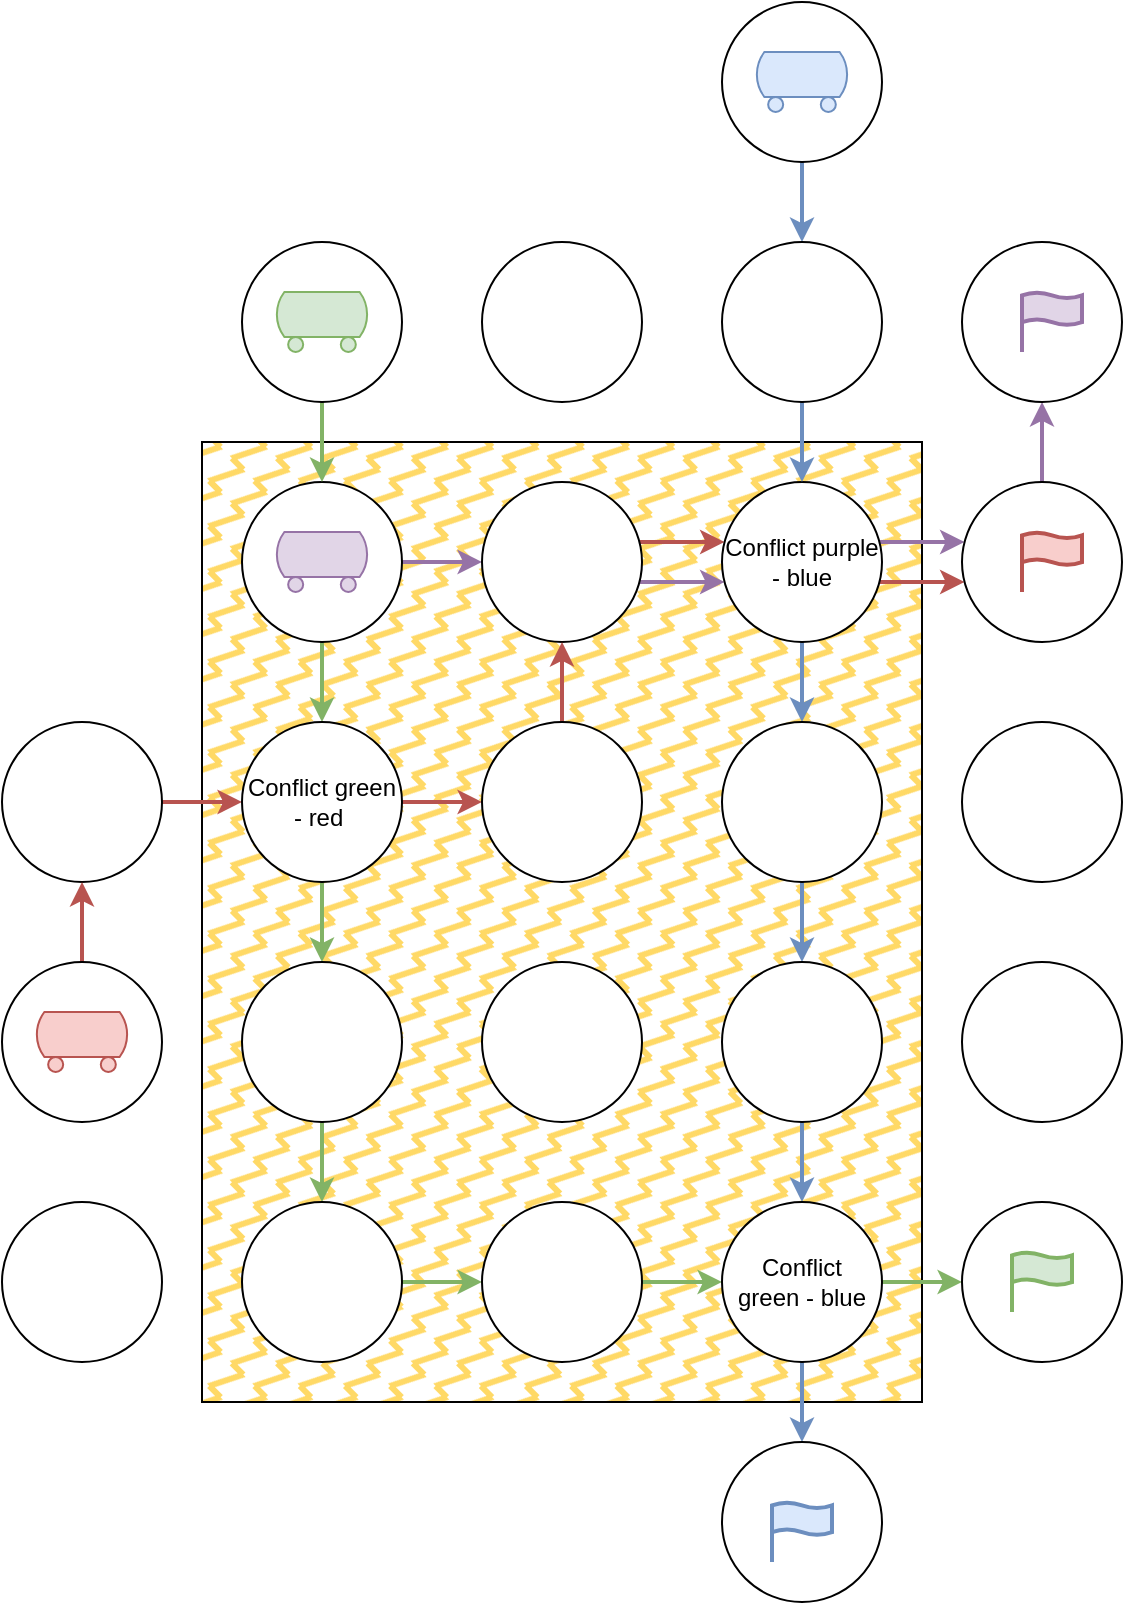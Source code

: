 <mxfile version="20.3.0" type="device"><diagram id="9fOJgZ4EPCTOf55g_rbk" name="Page-1"><mxGraphModel dx="2062" dy="2434" grid="1" gridSize="10" guides="1" tooltips="1" connect="1" arrows="1" fold="1" page="1" pageScale="1" pageWidth="827" pageHeight="1169" math="0" shadow="0"><root><mxCell id="0"/><mxCell id="1" parent="0"/><mxCell id="XpDWFYgfwVWyc8UHiNiL-58" value="" style="rounded=0;whiteSpace=wrap;html=1;fillStyle=zigzag-line;fillColor=#FFD966;" parent="1" vertex="1"><mxGeometry x="300" y="140" width="360" height="480" as="geometry"/></mxCell><mxCell id="XpDWFYgfwVWyc8UHiNiL-38" value="" style="edgeStyle=orthogonalEdgeStyle;rounded=0;orthogonalLoop=1;jettySize=auto;html=1;strokeWidth=2;fillColor=#d5e8d4;strokeColor=#82b366;" parent="1" source="XpDWFYgfwVWyc8UHiNiL-3" target="XpDWFYgfwVWyc8UHiNiL-9" edge="1"><mxGeometry relative="1" as="geometry"/></mxCell><mxCell id="XpDWFYgfwVWyc8UHiNiL-77" value="" style="edgeStyle=orthogonalEdgeStyle;rounded=0;orthogonalLoop=1;jettySize=auto;html=1;strokeWidth=2;fillColor=#e1d5e7;strokeColor=#9673a6;" parent="1" source="XpDWFYgfwVWyc8UHiNiL-3" target="XpDWFYgfwVWyc8UHiNiL-4" edge="1"><mxGeometry relative="1" as="geometry"/></mxCell><mxCell id="XpDWFYgfwVWyc8UHiNiL-52" value="" style="edgeStyle=orthogonalEdgeStyle;rounded=0;orthogonalLoop=1;jettySize=auto;html=1;strokeWidth=2;fillColor=#f8cecc;strokeColor=#b85450;" parent="1" source="XpDWFYgfwVWyc8UHiNiL-4" target="XpDWFYgfwVWyc8UHiNiL-5" edge="1"><mxGeometry relative="1" as="geometry"><Array as="points"><mxPoint x="540" y="190"/><mxPoint x="540" y="190"/></Array></mxGeometry></mxCell><mxCell id="XpDWFYgfwVWyc8UHiNiL-78" value="" style="edgeStyle=orthogonalEdgeStyle;rounded=0;orthogonalLoop=1;jettySize=auto;html=1;strokeWidth=2;fillColor=#e1d5e7;strokeColor=#9673a6;" parent="1" source="XpDWFYgfwVWyc8UHiNiL-4" target="XpDWFYgfwVWyc8UHiNiL-5" edge="1"><mxGeometry relative="1" as="geometry"><Array as="points"><mxPoint x="530" y="210"/><mxPoint x="530" y="210"/></Array></mxGeometry></mxCell><mxCell id="XpDWFYgfwVWyc8UHiNiL-4" value="" style="ellipse;whiteSpace=wrap;html=1;aspect=fixed;" parent="1" vertex="1"><mxGeometry x="440" y="160" width="80" height="80" as="geometry"/></mxCell><mxCell id="XpDWFYgfwVWyc8UHiNiL-3" value="" style="ellipse;whiteSpace=wrap;html=1;aspect=fixed;fillStyle=auto;fillColor=#FFFFFF;" parent="1" vertex="1"><mxGeometry x="320" y="160" width="80" height="80" as="geometry"/></mxCell><mxCell id="XpDWFYgfwVWyc8UHiNiL-35" value="" style="edgeStyle=orthogonalEdgeStyle;rounded=0;orthogonalLoop=1;jettySize=auto;html=1;strokeWidth=2;fillColor=#dae8fc;strokeColor=#6c8ebf;" parent="1" source="XpDWFYgfwVWyc8UHiNiL-5" target="XpDWFYgfwVWyc8UHiNiL-11" edge="1"><mxGeometry relative="1" as="geometry"/></mxCell><mxCell id="XpDWFYgfwVWyc8UHiNiL-53" value="" style="edgeStyle=orthogonalEdgeStyle;rounded=0;orthogonalLoop=1;jettySize=auto;html=1;strokeWidth=2;fillColor=#f8cecc;strokeColor=#b85450;" parent="1" source="XpDWFYgfwVWyc8UHiNiL-5" target="XpDWFYgfwVWyc8UHiNiL-6" edge="1"><mxGeometry relative="1" as="geometry"><Array as="points"><mxPoint x="650" y="210"/><mxPoint x="650" y="210"/></Array></mxGeometry></mxCell><mxCell id="XpDWFYgfwVWyc8UHiNiL-81" value="" style="edgeStyle=orthogonalEdgeStyle;rounded=0;orthogonalLoop=1;jettySize=auto;html=1;strokeWidth=2;fillColor=#e1d5e7;strokeColor=#9673a6;" parent="1" source="XpDWFYgfwVWyc8UHiNiL-5" target="XpDWFYgfwVWyc8UHiNiL-6" edge="1"><mxGeometry relative="1" as="geometry"><Array as="points"><mxPoint x="650" y="190"/><mxPoint x="650" y="190"/></Array></mxGeometry></mxCell><mxCell id="XpDWFYgfwVWyc8UHiNiL-5" value="Conflict purple - blue" style="ellipse;whiteSpace=wrap;html=1;aspect=fixed;fillStyle=auto;fillColor=#FFFFFF;" parent="1" vertex="1"><mxGeometry x="560" y="160" width="80" height="80" as="geometry"/></mxCell><mxCell id="XpDWFYgfwVWyc8UHiNiL-82" value="" style="edgeStyle=orthogonalEdgeStyle;rounded=0;orthogonalLoop=1;jettySize=auto;html=1;strokeWidth=2;fillColor=#e1d5e7;strokeColor=#9673a6;" parent="1" source="XpDWFYgfwVWyc8UHiNiL-6" target="XpDWFYgfwVWyc8UHiNiL-49" edge="1"><mxGeometry relative="1" as="geometry"/></mxCell><mxCell id="XpDWFYgfwVWyc8UHiNiL-6" value="" style="ellipse;whiteSpace=wrap;html=1;aspect=fixed;" parent="1" vertex="1"><mxGeometry x="680" y="160" width="80" height="80" as="geometry"/></mxCell><mxCell id="XpDWFYgfwVWyc8UHiNiL-27" value="" style="edgeStyle=orthogonalEdgeStyle;rounded=0;orthogonalLoop=1;jettySize=auto;html=1;strokeWidth=2;fillColor=#f8cecc;strokeColor=#b85450;" parent="1" source="XpDWFYgfwVWyc8UHiNiL-8" target="XpDWFYgfwVWyc8UHiNiL-9" edge="1"><mxGeometry relative="1" as="geometry"/></mxCell><mxCell id="XpDWFYgfwVWyc8UHiNiL-8" value="" style="ellipse;whiteSpace=wrap;html=1;aspect=fixed;" parent="1" vertex="1"><mxGeometry x="200" y="280" width="80" height="80" as="geometry"/></mxCell><mxCell id="XpDWFYgfwVWyc8UHiNiL-28" value="" style="edgeStyle=orthogonalEdgeStyle;rounded=0;orthogonalLoop=1;jettySize=auto;html=1;strokeWidth=2;fillColor=#f8cecc;strokeColor=#b85450;" parent="1" source="XpDWFYgfwVWyc8UHiNiL-9" target="XpDWFYgfwVWyc8UHiNiL-10" edge="1"><mxGeometry relative="1" as="geometry"/></mxCell><mxCell id="XpDWFYgfwVWyc8UHiNiL-39" value="" style="edgeStyle=orthogonalEdgeStyle;rounded=0;orthogonalLoop=1;jettySize=auto;html=1;strokeWidth=2;fillColor=#d5e8d4;strokeColor=#82b366;" parent="1" source="XpDWFYgfwVWyc8UHiNiL-9" target="XpDWFYgfwVWyc8UHiNiL-15" edge="1"><mxGeometry relative="1" as="geometry"/></mxCell><mxCell id="XpDWFYgfwVWyc8UHiNiL-9" value="Conflict green - red&amp;nbsp;" style="ellipse;whiteSpace=wrap;html=1;aspect=fixed;fillStyle=auto;" parent="1" vertex="1"><mxGeometry x="320" y="280" width="80" height="80" as="geometry"/></mxCell><mxCell id="XpDWFYgfwVWyc8UHiNiL-51" value="" style="edgeStyle=orthogonalEdgeStyle;rounded=0;orthogonalLoop=1;jettySize=auto;html=1;strokeWidth=2;fillColor=#f8cecc;strokeColor=#b85450;" parent="1" source="XpDWFYgfwVWyc8UHiNiL-10" target="XpDWFYgfwVWyc8UHiNiL-4" edge="1"><mxGeometry relative="1" as="geometry"/></mxCell><mxCell id="XpDWFYgfwVWyc8UHiNiL-10" value="" style="ellipse;whiteSpace=wrap;html=1;aspect=fixed;" parent="1" vertex="1"><mxGeometry x="440" y="280" width="80" height="80" as="geometry"/></mxCell><mxCell id="XpDWFYgfwVWyc8UHiNiL-36" value="" style="edgeStyle=orthogonalEdgeStyle;rounded=0;orthogonalLoop=1;jettySize=auto;html=1;strokeWidth=2;fillColor=#dae8fc;strokeColor=#6c8ebf;" parent="1" source="XpDWFYgfwVWyc8UHiNiL-11" target="XpDWFYgfwVWyc8UHiNiL-17" edge="1"><mxGeometry relative="1" as="geometry"/></mxCell><mxCell id="XpDWFYgfwVWyc8UHiNiL-11" value="" style="ellipse;whiteSpace=wrap;html=1;aspect=fixed;" parent="1" vertex="1"><mxGeometry x="560" y="280" width="80" height="80" as="geometry"/></mxCell><mxCell id="XpDWFYgfwVWyc8UHiNiL-12" value="" style="ellipse;whiteSpace=wrap;html=1;aspect=fixed;" parent="1" vertex="1"><mxGeometry x="680" y="280" width="80" height="80" as="geometry"/></mxCell><mxCell id="XpDWFYgfwVWyc8UHiNiL-68" value="" style="edgeStyle=orthogonalEdgeStyle;rounded=0;orthogonalLoop=1;jettySize=auto;html=1;strokeWidth=2;fillColor=#f8cecc;strokeColor=#b85450;" parent="1" source="XpDWFYgfwVWyc8UHiNiL-14" target="XpDWFYgfwVWyc8UHiNiL-8" edge="1"><mxGeometry relative="1" as="geometry"/></mxCell><mxCell id="XpDWFYgfwVWyc8UHiNiL-14" value="" style="ellipse;whiteSpace=wrap;html=1;aspect=fixed;" parent="1" vertex="1"><mxGeometry x="200" y="400" width="80" height="80" as="geometry"/></mxCell><mxCell id="XpDWFYgfwVWyc8UHiNiL-40" value="" style="edgeStyle=orthogonalEdgeStyle;rounded=0;orthogonalLoop=1;jettySize=auto;html=1;strokeWidth=2;fillColor=#d5e8d4;strokeColor=#82b366;" parent="1" source="XpDWFYgfwVWyc8UHiNiL-15" target="XpDWFYgfwVWyc8UHiNiL-21" edge="1"><mxGeometry relative="1" as="geometry"/></mxCell><mxCell id="XpDWFYgfwVWyc8UHiNiL-15" value="" style="ellipse;whiteSpace=wrap;html=1;aspect=fixed;" parent="1" vertex="1"><mxGeometry x="320" y="400" width="80" height="80" as="geometry"/></mxCell><mxCell id="XpDWFYgfwVWyc8UHiNiL-16" value="" style="ellipse;whiteSpace=wrap;html=1;aspect=fixed;" parent="1" vertex="1"><mxGeometry x="440" y="400" width="80" height="80" as="geometry"/></mxCell><mxCell id="XpDWFYgfwVWyc8UHiNiL-37" value="" style="edgeStyle=orthogonalEdgeStyle;rounded=0;orthogonalLoop=1;jettySize=auto;html=1;strokeWidth=2;fillColor=#dae8fc;strokeColor=#6c8ebf;" parent="1" source="XpDWFYgfwVWyc8UHiNiL-17" target="XpDWFYgfwVWyc8UHiNiL-23" edge="1"><mxGeometry relative="1" as="geometry"/></mxCell><mxCell id="XpDWFYgfwVWyc8UHiNiL-17" value="" style="ellipse;whiteSpace=wrap;html=1;aspect=fixed;" parent="1" vertex="1"><mxGeometry x="560" y="400" width="80" height="80" as="geometry"/></mxCell><mxCell id="XpDWFYgfwVWyc8UHiNiL-18" value="" style="ellipse;whiteSpace=wrap;html=1;aspect=fixed;" parent="1" vertex="1"><mxGeometry x="680" y="400" width="80" height="80" as="geometry"/></mxCell><mxCell id="XpDWFYgfwVWyc8UHiNiL-20" value="" style="ellipse;whiteSpace=wrap;html=1;aspect=fixed;" parent="1" vertex="1"><mxGeometry x="200" y="520" width="80" height="80" as="geometry"/></mxCell><mxCell id="XpDWFYgfwVWyc8UHiNiL-43" value="" style="edgeStyle=orthogonalEdgeStyle;rounded=0;orthogonalLoop=1;jettySize=auto;html=1;strokeWidth=2;fillColor=#d5e8d4;strokeColor=#82b366;" parent="1" source="XpDWFYgfwVWyc8UHiNiL-21" target="XpDWFYgfwVWyc8UHiNiL-22" edge="1"><mxGeometry relative="1" as="geometry"/></mxCell><mxCell id="XpDWFYgfwVWyc8UHiNiL-21" value="" style="ellipse;whiteSpace=wrap;html=1;aspect=fixed;" parent="1" vertex="1"><mxGeometry x="320" y="520" width="80" height="80" as="geometry"/></mxCell><mxCell id="XpDWFYgfwVWyc8UHiNiL-44" value="" style="edgeStyle=orthogonalEdgeStyle;rounded=0;orthogonalLoop=1;jettySize=auto;html=1;strokeWidth=2;fillColor=#d5e8d4;strokeColor=#82b366;" parent="1" source="XpDWFYgfwVWyc8UHiNiL-22" target="XpDWFYgfwVWyc8UHiNiL-23" edge="1"><mxGeometry relative="1" as="geometry"/></mxCell><mxCell id="XpDWFYgfwVWyc8UHiNiL-22" value="" style="ellipse;whiteSpace=wrap;html=1;aspect=fixed;" parent="1" vertex="1"><mxGeometry x="440" y="520" width="80" height="80" as="geometry"/></mxCell><mxCell id="XpDWFYgfwVWyc8UHiNiL-45" value="" style="edgeStyle=orthogonalEdgeStyle;rounded=0;orthogonalLoop=1;jettySize=auto;html=1;strokeWidth=2;fillColor=#d5e8d4;strokeColor=#82b366;" parent="1" source="XpDWFYgfwVWyc8UHiNiL-23" target="XpDWFYgfwVWyc8UHiNiL-24" edge="1"><mxGeometry relative="1" as="geometry"/></mxCell><mxCell id="XpDWFYgfwVWyc8UHiNiL-56" value="" style="edgeStyle=orthogonalEdgeStyle;rounded=0;orthogonalLoop=1;jettySize=auto;html=1;strokeWidth=2;fillColor=#dae8fc;strokeColor=#6c8ebf;" parent="1" source="XpDWFYgfwVWyc8UHiNiL-23" target="XpDWFYgfwVWyc8UHiNiL-55" edge="1"><mxGeometry relative="1" as="geometry"/></mxCell><mxCell id="XpDWFYgfwVWyc8UHiNiL-23" value="Conflict&lt;br&gt;green - blue" style="ellipse;whiteSpace=wrap;html=1;aspect=fixed;fillColor=#FFFFFF;fillStyle=auto;" parent="1" vertex="1"><mxGeometry x="560" y="520" width="80" height="80" as="geometry"/></mxCell><mxCell id="XpDWFYgfwVWyc8UHiNiL-24" value="" style="ellipse;whiteSpace=wrap;html=1;aspect=fixed;" parent="1" vertex="1"><mxGeometry x="680" y="520" width="80" height="80" as="geometry"/></mxCell><mxCell id="XpDWFYgfwVWyc8UHiNiL-33" value="" style="edgeStyle=orthogonalEdgeStyle;rounded=0;orthogonalLoop=1;jettySize=auto;html=1;strokeWidth=2;fillColor=#dae8fc;strokeColor=#6c8ebf;" parent="1" source="XpDWFYgfwVWyc8UHiNiL-31" target="XpDWFYgfwVWyc8UHiNiL-32" edge="1"><mxGeometry relative="1" as="geometry"/></mxCell><mxCell id="XpDWFYgfwVWyc8UHiNiL-31" value="" style="ellipse;whiteSpace=wrap;html=1;aspect=fixed;" parent="1" vertex="1"><mxGeometry x="560" y="-80" width="80" height="80" as="geometry"/></mxCell><mxCell id="XpDWFYgfwVWyc8UHiNiL-34" value="" style="edgeStyle=orthogonalEdgeStyle;rounded=0;orthogonalLoop=1;jettySize=auto;html=1;strokeWidth=2;fillColor=#dae8fc;strokeColor=#6c8ebf;" parent="1" source="XpDWFYgfwVWyc8UHiNiL-32" target="XpDWFYgfwVWyc8UHiNiL-5" edge="1"><mxGeometry relative="1" as="geometry"/></mxCell><mxCell id="XpDWFYgfwVWyc8UHiNiL-32" value="" style="ellipse;whiteSpace=wrap;html=1;aspect=fixed;" parent="1" vertex="1"><mxGeometry x="560" y="40" width="80" height="80" as="geometry"/></mxCell><mxCell id="XpDWFYgfwVWyc8UHiNiL-67" value="" style="edgeStyle=orthogonalEdgeStyle;rounded=0;orthogonalLoop=1;jettySize=auto;html=1;strokeWidth=2;fillColor=#d5e8d4;strokeColor=#82b366;" parent="1" source="XpDWFYgfwVWyc8UHiNiL-47" target="XpDWFYgfwVWyc8UHiNiL-3" edge="1"><mxGeometry relative="1" as="geometry"/></mxCell><mxCell id="XpDWFYgfwVWyc8UHiNiL-47" value="" style="ellipse;whiteSpace=wrap;html=1;aspect=fixed;" parent="1" vertex="1"><mxGeometry x="320" y="40" width="80" height="80" as="geometry"/></mxCell><mxCell id="XpDWFYgfwVWyc8UHiNiL-48" value="" style="ellipse;whiteSpace=wrap;html=1;aspect=fixed;" parent="1" vertex="1"><mxGeometry x="440" y="40" width="80" height="80" as="geometry"/></mxCell><mxCell id="XpDWFYgfwVWyc8UHiNiL-49" value="" style="ellipse;whiteSpace=wrap;html=1;aspect=fixed;" parent="1" vertex="1"><mxGeometry x="680" y="40" width="80" height="80" as="geometry"/></mxCell><mxCell id="XpDWFYgfwVWyc8UHiNiL-55" value="" style="ellipse;whiteSpace=wrap;html=1;aspect=fixed;" parent="1" vertex="1"><mxGeometry x="560" y="640" width="80" height="80" as="geometry"/></mxCell><mxCell id="XpDWFYgfwVWyc8UHiNiL-59" value="" style="verticalLabelPosition=bottom;outlineConnect=0;align=center;dashed=0;html=1;verticalAlign=top;shape=mxgraph.pid.misc.tank_car,_tank_wagon;fillStyle=auto;fillColor=#f8cecc;strokeColor=#b85450;" parent="1" vertex="1"><mxGeometry x="216.18" y="425" width="47.63" height="30" as="geometry"/></mxCell><mxCell id="XpDWFYgfwVWyc8UHiNiL-60" value="" style="verticalLabelPosition=bottom;outlineConnect=0;align=center;dashed=0;html=1;verticalAlign=top;shape=mxgraph.pid.misc.tank_car,_tank_wagon;fillStyle=auto;fillColor=#dae8fc;strokeColor=#6c8ebf;" parent="1" vertex="1"><mxGeometry x="576.18" y="-55" width="47.63" height="30" as="geometry"/></mxCell><mxCell id="XpDWFYgfwVWyc8UHiNiL-61" value="" style="verticalLabelPosition=bottom;outlineConnect=0;align=center;dashed=0;html=1;verticalAlign=top;shape=mxgraph.pid.misc.tank_car,_tank_wagon;fillStyle=auto;fillColor=#d5e8d4;strokeColor=#82b366;" parent="1" vertex="1"><mxGeometry x="336.18" y="65" width="47.63" height="30" as="geometry"/></mxCell><mxCell id="XpDWFYgfwVWyc8UHiNiL-62" value="" style="html=1;verticalLabelPosition=bottom;align=center;labelBackgroundColor=#ffffff;verticalAlign=top;strokeWidth=2;strokeColor=#6c8ebf;shadow=0;dashed=0;shape=mxgraph.ios7.icons.flag;fillStyle=auto;fillColor=#dae8fc;" parent="1" vertex="1"><mxGeometry x="585" y="670" width="30" height="30" as="geometry"/></mxCell><mxCell id="XpDWFYgfwVWyc8UHiNiL-63" value="" style="html=1;verticalLabelPosition=bottom;align=center;labelBackgroundColor=#ffffff;verticalAlign=top;strokeWidth=2;strokeColor=#b85450;shadow=0;dashed=0;shape=mxgraph.ios7.icons.flag;fillStyle=auto;fillColor=#f8cecc;" parent="1" vertex="1"><mxGeometry x="710" y="185" width="30" height="30" as="geometry"/></mxCell><mxCell id="XpDWFYgfwVWyc8UHiNiL-64" value="" style="html=1;verticalLabelPosition=bottom;align=center;labelBackgroundColor=#ffffff;verticalAlign=top;strokeWidth=2;strokeColor=#82b366;shadow=0;dashed=0;shape=mxgraph.ios7.icons.flag;fillStyle=auto;fillColor=#d5e8d4;" parent="1" vertex="1"><mxGeometry x="705" y="545" width="30" height="30" as="geometry"/></mxCell><mxCell id="XpDWFYgfwVWyc8UHiNiL-75" value="" style="verticalLabelPosition=bottom;outlineConnect=0;align=center;dashed=0;html=1;verticalAlign=top;shape=mxgraph.pid.misc.tank_car,_tank_wagon;fillStyle=auto;fillColor=#e1d5e7;strokeColor=#9673a6;" parent="1" vertex="1"><mxGeometry x="336.18" y="185" width="47.63" height="30" as="geometry"/></mxCell><mxCell id="XpDWFYgfwVWyc8UHiNiL-83" value="" style="html=1;verticalLabelPosition=bottom;align=center;labelBackgroundColor=#ffffff;verticalAlign=top;strokeWidth=2;strokeColor=#9673a6;shadow=0;dashed=0;shape=mxgraph.ios7.icons.flag;fillStyle=auto;fillColor=#e1d5e7;" parent="1" vertex="1"><mxGeometry x="710" y="65" width="30" height="30" as="geometry"/></mxCell></root></mxGraphModel></diagram></mxfile>